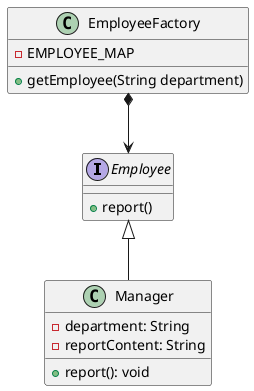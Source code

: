 @startuml
'https://plantuml.com/class-diagram

interface Employee {
    + report()
}
class Manager {
    - department: String
    - reportContent: String
    + report(): void
}
class EmployeeFactory {
    - EMPLOYEE_MAP
    + getEmployee(String department)
}

Employee <|-- Manager
EmployeeFactory *--> Employee

@enduml